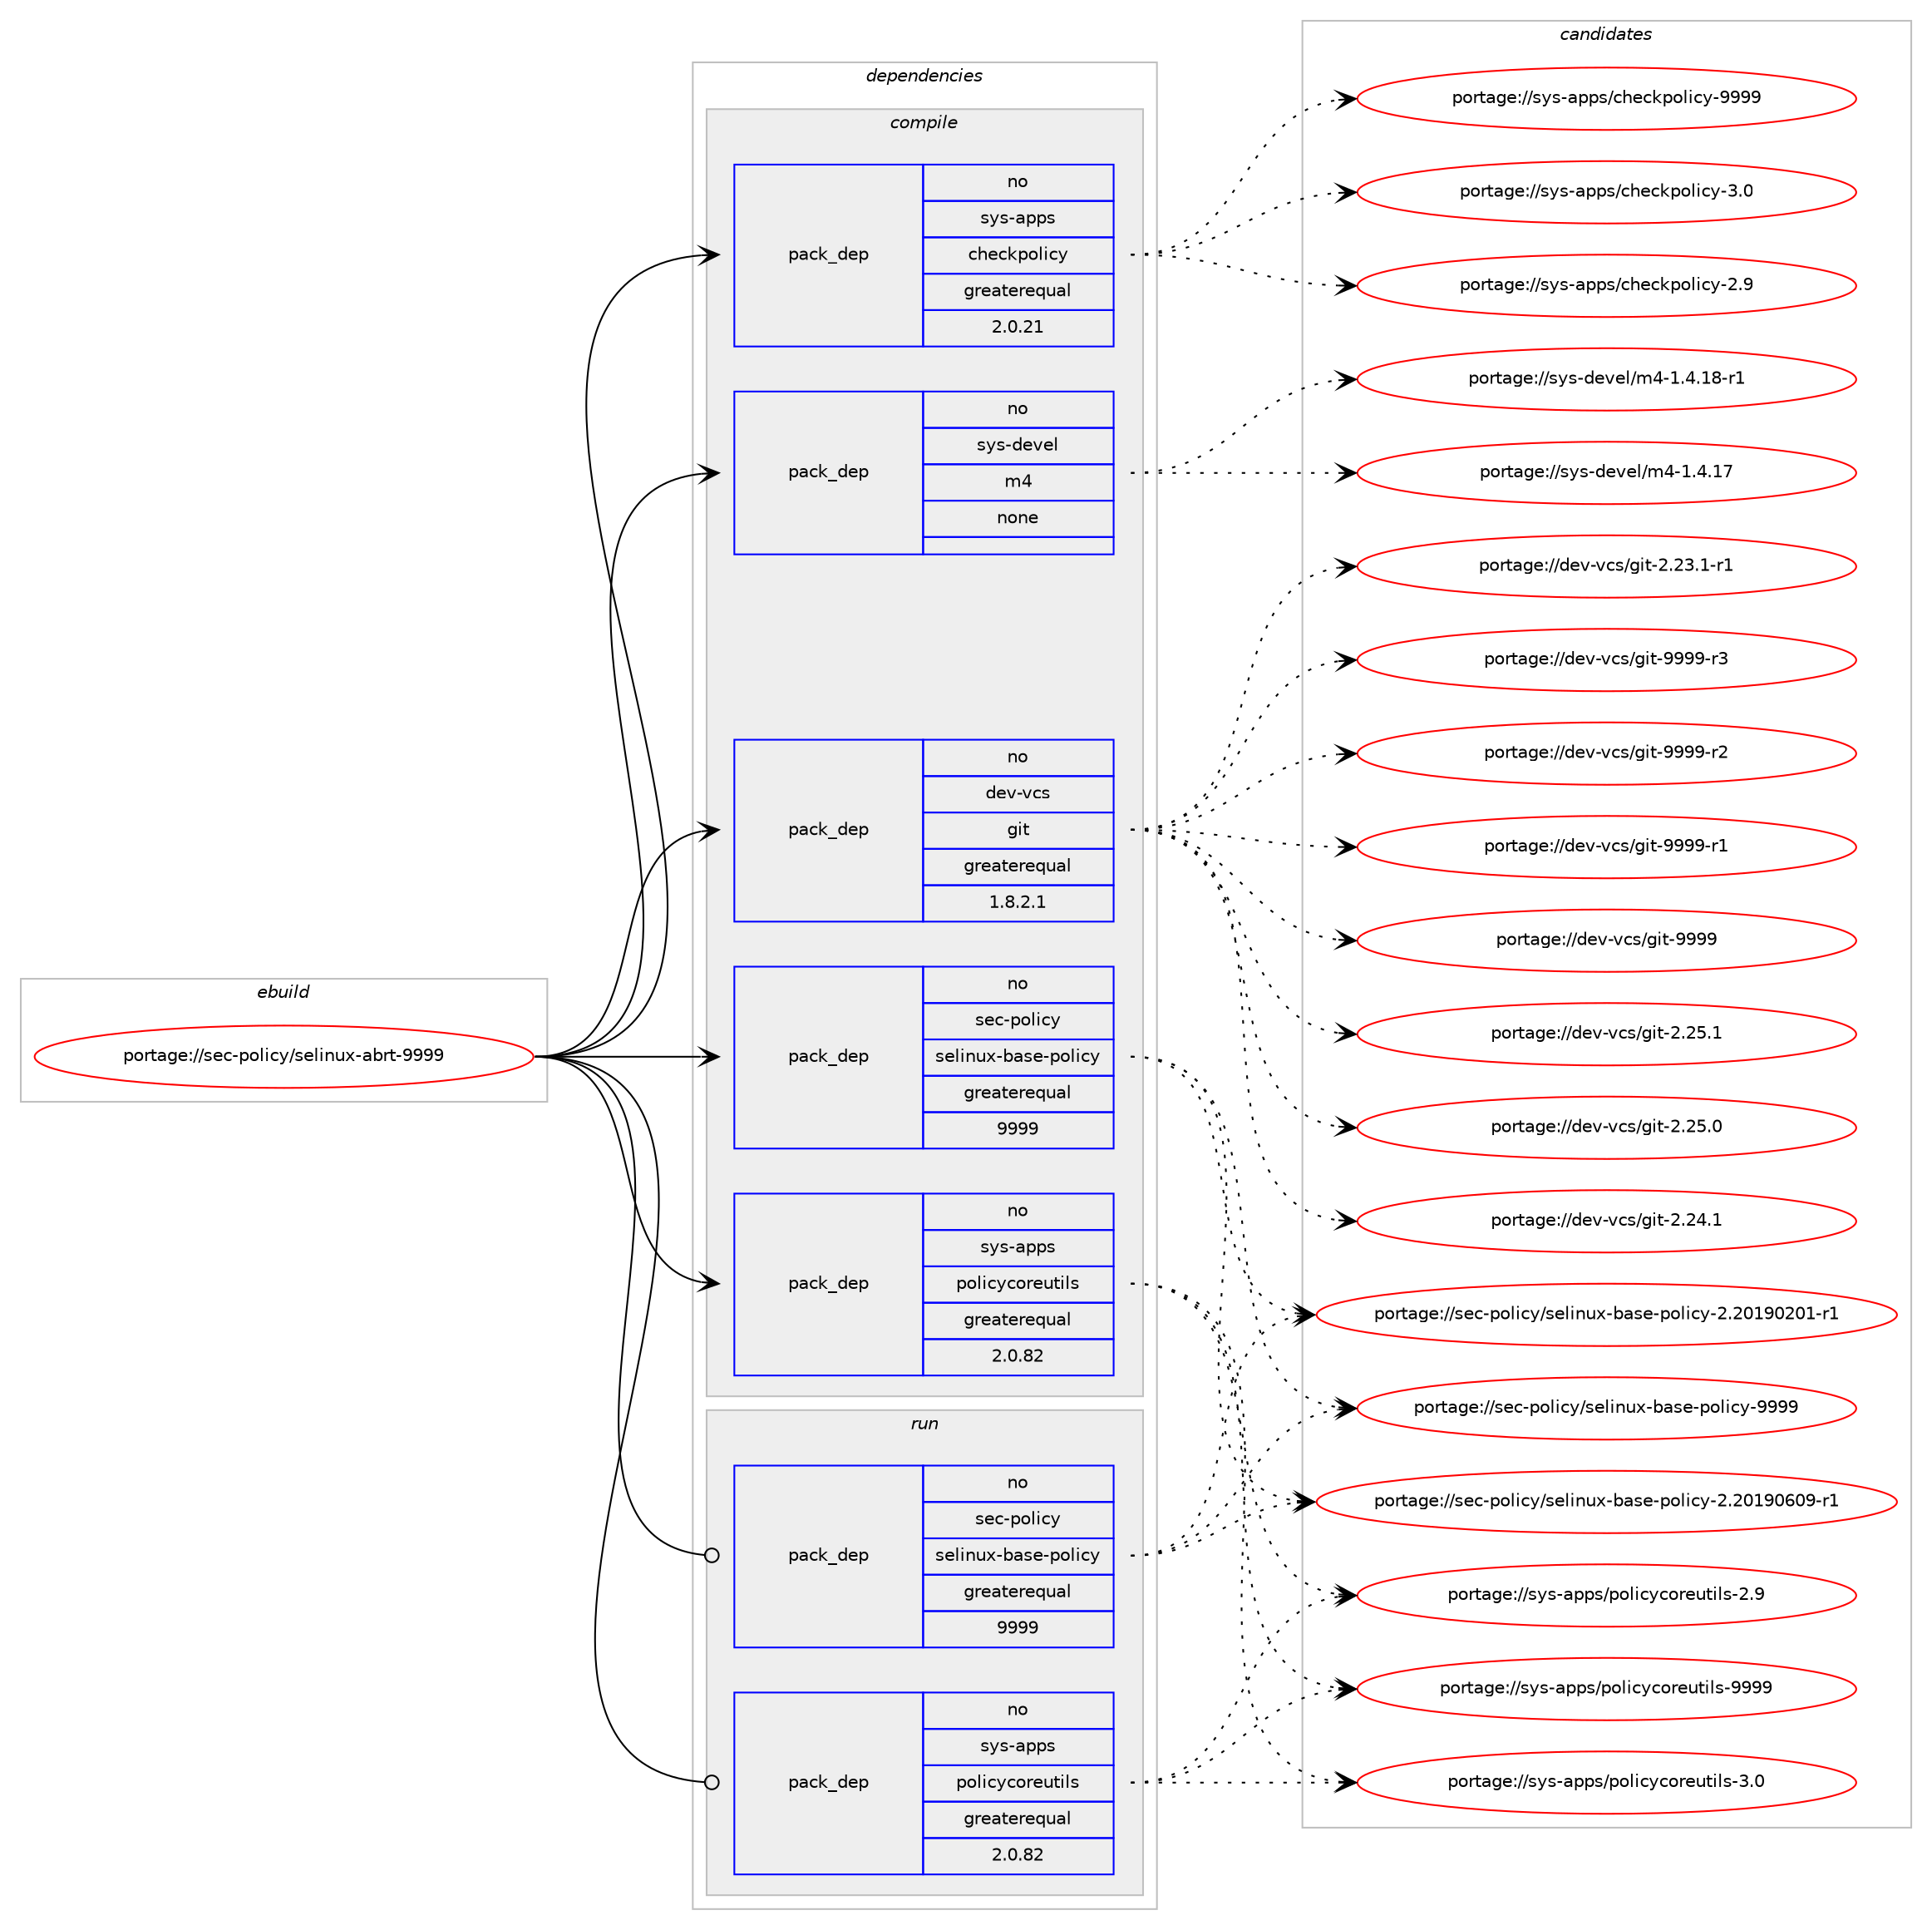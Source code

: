 digraph prolog {

# *************
# Graph options
# *************

newrank=true;
concentrate=true;
compound=true;
graph [rankdir=LR,fontname=Helvetica,fontsize=10,ranksep=1.5];#, ranksep=2.5, nodesep=0.2];
edge  [arrowhead=vee];
node  [fontname=Helvetica,fontsize=10];

# **********
# The ebuild
# **********

subgraph cluster_leftcol {
color=gray;
rank=same;
label=<<i>ebuild</i>>;
id [label="portage://sec-policy/selinux-abrt-9999", color=red, width=4, href="../sec-policy/selinux-abrt-9999.svg"];
}

# ****************
# The dependencies
# ****************

subgraph cluster_midcol {
color=gray;
label=<<i>dependencies</i>>;
subgraph cluster_compile {
fillcolor="#eeeeee";
style=filled;
label=<<i>compile</i>>;
subgraph pack13581 {
dependency16555 [label=<<TABLE BORDER="0" CELLBORDER="1" CELLSPACING="0" CELLPADDING="4" WIDTH="220"><TR><TD ROWSPAN="6" CELLPADDING="30">pack_dep</TD></TR><TR><TD WIDTH="110">no</TD></TR><TR><TD>dev-vcs</TD></TR><TR><TD>git</TD></TR><TR><TD>greaterequal</TD></TR><TR><TD>1.8.2.1</TD></TR></TABLE>>, shape=none, color=blue];
}
id:e -> dependency16555:w [weight=20,style="solid",arrowhead="vee"];
subgraph pack13582 {
dependency16556 [label=<<TABLE BORDER="0" CELLBORDER="1" CELLSPACING="0" CELLPADDING="4" WIDTH="220"><TR><TD ROWSPAN="6" CELLPADDING="30">pack_dep</TD></TR><TR><TD WIDTH="110">no</TD></TR><TR><TD>sec-policy</TD></TR><TR><TD>selinux-base-policy</TD></TR><TR><TD>greaterequal</TD></TR><TR><TD>9999</TD></TR></TABLE>>, shape=none, color=blue];
}
id:e -> dependency16556:w [weight=20,style="solid",arrowhead="vee"];
subgraph pack13583 {
dependency16557 [label=<<TABLE BORDER="0" CELLBORDER="1" CELLSPACING="0" CELLPADDING="4" WIDTH="220"><TR><TD ROWSPAN="6" CELLPADDING="30">pack_dep</TD></TR><TR><TD WIDTH="110">no</TD></TR><TR><TD>sys-apps</TD></TR><TR><TD>checkpolicy</TD></TR><TR><TD>greaterequal</TD></TR><TR><TD>2.0.21</TD></TR></TABLE>>, shape=none, color=blue];
}
id:e -> dependency16557:w [weight=20,style="solid",arrowhead="vee"];
subgraph pack13584 {
dependency16558 [label=<<TABLE BORDER="0" CELLBORDER="1" CELLSPACING="0" CELLPADDING="4" WIDTH="220"><TR><TD ROWSPAN="6" CELLPADDING="30">pack_dep</TD></TR><TR><TD WIDTH="110">no</TD></TR><TR><TD>sys-apps</TD></TR><TR><TD>policycoreutils</TD></TR><TR><TD>greaterequal</TD></TR><TR><TD>2.0.82</TD></TR></TABLE>>, shape=none, color=blue];
}
id:e -> dependency16558:w [weight=20,style="solid",arrowhead="vee"];
subgraph pack13585 {
dependency16559 [label=<<TABLE BORDER="0" CELLBORDER="1" CELLSPACING="0" CELLPADDING="4" WIDTH="220"><TR><TD ROWSPAN="6" CELLPADDING="30">pack_dep</TD></TR><TR><TD WIDTH="110">no</TD></TR><TR><TD>sys-devel</TD></TR><TR><TD>m4</TD></TR><TR><TD>none</TD></TR><TR><TD></TD></TR></TABLE>>, shape=none, color=blue];
}
id:e -> dependency16559:w [weight=20,style="solid",arrowhead="vee"];
}
subgraph cluster_compileandrun {
fillcolor="#eeeeee";
style=filled;
label=<<i>compile and run</i>>;
}
subgraph cluster_run {
fillcolor="#eeeeee";
style=filled;
label=<<i>run</i>>;
subgraph pack13586 {
dependency16560 [label=<<TABLE BORDER="0" CELLBORDER="1" CELLSPACING="0" CELLPADDING="4" WIDTH="220"><TR><TD ROWSPAN="6" CELLPADDING="30">pack_dep</TD></TR><TR><TD WIDTH="110">no</TD></TR><TR><TD>sec-policy</TD></TR><TR><TD>selinux-base-policy</TD></TR><TR><TD>greaterequal</TD></TR><TR><TD>9999</TD></TR></TABLE>>, shape=none, color=blue];
}
id:e -> dependency16560:w [weight=20,style="solid",arrowhead="odot"];
subgraph pack13587 {
dependency16561 [label=<<TABLE BORDER="0" CELLBORDER="1" CELLSPACING="0" CELLPADDING="4" WIDTH="220"><TR><TD ROWSPAN="6" CELLPADDING="30">pack_dep</TD></TR><TR><TD WIDTH="110">no</TD></TR><TR><TD>sys-apps</TD></TR><TR><TD>policycoreutils</TD></TR><TR><TD>greaterequal</TD></TR><TR><TD>2.0.82</TD></TR></TABLE>>, shape=none, color=blue];
}
id:e -> dependency16561:w [weight=20,style="solid",arrowhead="odot"];
}
}

# **************
# The candidates
# **************

subgraph cluster_choices {
rank=same;
color=gray;
label=<<i>candidates</i>>;

subgraph choice13581 {
color=black;
nodesep=1;
choice10010111845118991154710310511645575757574511451 [label="portage://dev-vcs/git-9999-r3", color=red, width=4,href="../dev-vcs/git-9999-r3.svg"];
choice10010111845118991154710310511645575757574511450 [label="portage://dev-vcs/git-9999-r2", color=red, width=4,href="../dev-vcs/git-9999-r2.svg"];
choice10010111845118991154710310511645575757574511449 [label="portage://dev-vcs/git-9999-r1", color=red, width=4,href="../dev-vcs/git-9999-r1.svg"];
choice1001011184511899115471031051164557575757 [label="portage://dev-vcs/git-9999", color=red, width=4,href="../dev-vcs/git-9999.svg"];
choice10010111845118991154710310511645504650534649 [label="portage://dev-vcs/git-2.25.1", color=red, width=4,href="../dev-vcs/git-2.25.1.svg"];
choice10010111845118991154710310511645504650534648 [label="portage://dev-vcs/git-2.25.0", color=red, width=4,href="../dev-vcs/git-2.25.0.svg"];
choice10010111845118991154710310511645504650524649 [label="portage://dev-vcs/git-2.24.1", color=red, width=4,href="../dev-vcs/git-2.24.1.svg"];
choice100101118451189911547103105116455046505146494511449 [label="portage://dev-vcs/git-2.23.1-r1", color=red, width=4,href="../dev-vcs/git-2.23.1-r1.svg"];
dependency16555:e -> choice10010111845118991154710310511645575757574511451:w [style=dotted,weight="100"];
dependency16555:e -> choice10010111845118991154710310511645575757574511450:w [style=dotted,weight="100"];
dependency16555:e -> choice10010111845118991154710310511645575757574511449:w [style=dotted,weight="100"];
dependency16555:e -> choice1001011184511899115471031051164557575757:w [style=dotted,weight="100"];
dependency16555:e -> choice10010111845118991154710310511645504650534649:w [style=dotted,weight="100"];
dependency16555:e -> choice10010111845118991154710310511645504650534648:w [style=dotted,weight="100"];
dependency16555:e -> choice10010111845118991154710310511645504650524649:w [style=dotted,weight="100"];
dependency16555:e -> choice100101118451189911547103105116455046505146494511449:w [style=dotted,weight="100"];
}
subgraph choice13582 {
color=black;
nodesep=1;
choice1151019945112111108105991214711510110810511011712045989711510145112111108105991214557575757 [label="portage://sec-policy/selinux-base-policy-9999", color=red, width=4,href="../sec-policy/selinux-base-policy-9999.svg"];
choice11510199451121111081059912147115101108105110117120459897115101451121111081059912145504650484957485448574511449 [label="portage://sec-policy/selinux-base-policy-2.20190609-r1", color=red, width=4,href="../sec-policy/selinux-base-policy-2.20190609-r1.svg"];
choice11510199451121111081059912147115101108105110117120459897115101451121111081059912145504650484957485048494511449 [label="portage://sec-policy/selinux-base-policy-2.20190201-r1", color=red, width=4,href="../sec-policy/selinux-base-policy-2.20190201-r1.svg"];
dependency16556:e -> choice1151019945112111108105991214711510110810511011712045989711510145112111108105991214557575757:w [style=dotted,weight="100"];
dependency16556:e -> choice11510199451121111081059912147115101108105110117120459897115101451121111081059912145504650484957485448574511449:w [style=dotted,weight="100"];
dependency16556:e -> choice11510199451121111081059912147115101108105110117120459897115101451121111081059912145504650484957485048494511449:w [style=dotted,weight="100"];
}
subgraph choice13583 {
color=black;
nodesep=1;
choice1151211154597112112115479910410199107112111108105991214557575757 [label="portage://sys-apps/checkpolicy-9999", color=red, width=4,href="../sys-apps/checkpolicy-9999.svg"];
choice11512111545971121121154799104101991071121111081059912145514648 [label="portage://sys-apps/checkpolicy-3.0", color=red, width=4,href="../sys-apps/checkpolicy-3.0.svg"];
choice11512111545971121121154799104101991071121111081059912145504657 [label="portage://sys-apps/checkpolicy-2.9", color=red, width=4,href="../sys-apps/checkpolicy-2.9.svg"];
dependency16557:e -> choice1151211154597112112115479910410199107112111108105991214557575757:w [style=dotted,weight="100"];
dependency16557:e -> choice11512111545971121121154799104101991071121111081059912145514648:w [style=dotted,weight="100"];
dependency16557:e -> choice11512111545971121121154799104101991071121111081059912145504657:w [style=dotted,weight="100"];
}
subgraph choice13584 {
color=black;
nodesep=1;
choice11512111545971121121154711211110810599121991111141011171161051081154557575757 [label="portage://sys-apps/policycoreutils-9999", color=red, width=4,href="../sys-apps/policycoreutils-9999.svg"];
choice115121115459711211211547112111108105991219911111410111711610510811545514648 [label="portage://sys-apps/policycoreutils-3.0", color=red, width=4,href="../sys-apps/policycoreutils-3.0.svg"];
choice115121115459711211211547112111108105991219911111410111711610510811545504657 [label="portage://sys-apps/policycoreutils-2.9", color=red, width=4,href="../sys-apps/policycoreutils-2.9.svg"];
dependency16558:e -> choice11512111545971121121154711211110810599121991111141011171161051081154557575757:w [style=dotted,weight="100"];
dependency16558:e -> choice115121115459711211211547112111108105991219911111410111711610510811545514648:w [style=dotted,weight="100"];
dependency16558:e -> choice115121115459711211211547112111108105991219911111410111711610510811545504657:w [style=dotted,weight="100"];
}
subgraph choice13585 {
color=black;
nodesep=1;
choice115121115451001011181011084710952454946524649564511449 [label="portage://sys-devel/m4-1.4.18-r1", color=red, width=4,href="../sys-devel/m4-1.4.18-r1.svg"];
choice11512111545100101118101108471095245494652464955 [label="portage://sys-devel/m4-1.4.17", color=red, width=4,href="../sys-devel/m4-1.4.17.svg"];
dependency16559:e -> choice115121115451001011181011084710952454946524649564511449:w [style=dotted,weight="100"];
dependency16559:e -> choice11512111545100101118101108471095245494652464955:w [style=dotted,weight="100"];
}
subgraph choice13586 {
color=black;
nodesep=1;
choice1151019945112111108105991214711510110810511011712045989711510145112111108105991214557575757 [label="portage://sec-policy/selinux-base-policy-9999", color=red, width=4,href="../sec-policy/selinux-base-policy-9999.svg"];
choice11510199451121111081059912147115101108105110117120459897115101451121111081059912145504650484957485448574511449 [label="portage://sec-policy/selinux-base-policy-2.20190609-r1", color=red, width=4,href="../sec-policy/selinux-base-policy-2.20190609-r1.svg"];
choice11510199451121111081059912147115101108105110117120459897115101451121111081059912145504650484957485048494511449 [label="portage://sec-policy/selinux-base-policy-2.20190201-r1", color=red, width=4,href="../sec-policy/selinux-base-policy-2.20190201-r1.svg"];
dependency16560:e -> choice1151019945112111108105991214711510110810511011712045989711510145112111108105991214557575757:w [style=dotted,weight="100"];
dependency16560:e -> choice11510199451121111081059912147115101108105110117120459897115101451121111081059912145504650484957485448574511449:w [style=dotted,weight="100"];
dependency16560:e -> choice11510199451121111081059912147115101108105110117120459897115101451121111081059912145504650484957485048494511449:w [style=dotted,weight="100"];
}
subgraph choice13587 {
color=black;
nodesep=1;
choice11512111545971121121154711211110810599121991111141011171161051081154557575757 [label="portage://sys-apps/policycoreutils-9999", color=red, width=4,href="../sys-apps/policycoreutils-9999.svg"];
choice115121115459711211211547112111108105991219911111410111711610510811545514648 [label="portage://sys-apps/policycoreutils-3.0", color=red, width=4,href="../sys-apps/policycoreutils-3.0.svg"];
choice115121115459711211211547112111108105991219911111410111711610510811545504657 [label="portage://sys-apps/policycoreutils-2.9", color=red, width=4,href="../sys-apps/policycoreutils-2.9.svg"];
dependency16561:e -> choice11512111545971121121154711211110810599121991111141011171161051081154557575757:w [style=dotted,weight="100"];
dependency16561:e -> choice115121115459711211211547112111108105991219911111410111711610510811545514648:w [style=dotted,weight="100"];
dependency16561:e -> choice115121115459711211211547112111108105991219911111410111711610510811545504657:w [style=dotted,weight="100"];
}
}

}
